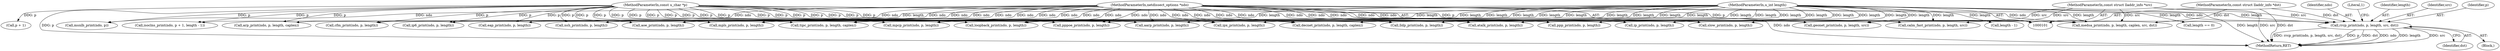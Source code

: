 digraph "0_tcpdump_1dcd10aceabbc03bf571ea32b892c522cbe923de_1@pointer" {
"1000221" [label="(Call,rrcp_print(ndo, p, length, src, dst))"];
"1000102" [label="(MethodParameterIn,netdissect_options *ndo)"];
"1000104" [label="(MethodParameterIn,const u_char *p)"];
"1000105" [label="(MethodParameterIn,u_int length)"];
"1000107" [label="(MethodParameterIn,const struct lladdr_info *src)"];
"1000108" [label="(MethodParameterIn,const struct lladdr_info *dst)"];
"1000303" [label="(Call,msnlb_print(ndo, p))"];
"1000105" [label="(MethodParameterIn,u_int length)"];
"1000129" [label="(Call,arp_print(ndo, p, length, caplen))"];
"1000112" [label="(Block,)"];
"1000104" [label="(MethodParameterIn,const u_char *p)"];
"1000171" [label="(Call,ipx_print(ndo, p, length))"];
"1000251" [label="(Call,slow_print(ndo, p, length))"];
"1000195" [label="(Call,p + 1)"];
"1000207" [label="(Call,pppoe_print(ndo, p, length))"];
"1000198" [label="(Call,length - 1)"];
"1000350" [label="(MethodReturn,RET)"];
"1000160" [label="(Call,aarp_print(ndo, p, length))"];
"1000108" [label="(MethodParameterIn,const struct lladdr_info *dst)"];
"1000266" [label="(Call,lldp_print(ndo, p, length))"];
"1000273" [label="(Call,nsh_print(ndo, p, length))"];
"1000280" [label="(Call,loopback_print(ndo, p, length))"];
"1000222" [label="(Identifier,ndo)"];
"1000228" [label="(Literal,1)"];
"1000221" [label="(Call,rrcp_print(ndo, p, length, src, dst))"];
"1000224" [label="(Identifier,length)"];
"1000180" [label="(Call,length == 0)"];
"1000153" [label="(Call,atalk_print(ndo, p, length))"];
"1000310" [label="(Call,geonet_print(ndo, p, length, src))"];
"1000226" [label="(Identifier,dst)"];
"1000121" [label="(Call,ip6_print(ndo, p, length))"];
"1000214" [label="(Call,eap_print(ndo, p, length))"];
"1000137" [label="(Call,decnet_print(ndo, p, length, caplen))"];
"1000237" [label="(Call,ppp_print(ndo, p, length))"];
"1000244" [label="(Call,mpcp_print(ndo, p, length))"];
"1000225" [label="(Identifier,src)"];
"1000223" [label="(Identifier,p)"];
"1000102" [label="(MethodParameterIn,netdissect_options *ndo)"];
"1000295" [label="(Call,tipc_print(ndo, p, length, caplen))"];
"1000114" [label="(Call,ip_print(ndo, p, length))"];
"1000318" [label="(Call,calm_fast_print(ndo, p, length, src))"];
"1000333" [label="(Call,medsa_print(ndo, p, length, caplen, src, dst))"];
"1000259" [label="(Call,cfm_print(ndo, p, length))"];
"1000193" [label="(Call,isoclns_print(ndo, p + 1, length - 1))"];
"1000107" [label="(MethodParameterIn,const struct lladdr_info *src)"];
"1000326" [label="(Call,aoe_print(ndo, p, length))"];
"1000288" [label="(Call,mpls_print(ndo, p, length))"];
"1000221" -> "1000112"  [label="AST: "];
"1000221" -> "1000226"  [label="CFG: "];
"1000222" -> "1000221"  [label="AST: "];
"1000223" -> "1000221"  [label="AST: "];
"1000224" -> "1000221"  [label="AST: "];
"1000225" -> "1000221"  [label="AST: "];
"1000226" -> "1000221"  [label="AST: "];
"1000228" -> "1000221"  [label="CFG: "];
"1000221" -> "1000350"  [label="DDG: src"];
"1000221" -> "1000350"  [label="DDG: rrcp_print(ndo, p, length, src, dst)"];
"1000221" -> "1000350"  [label="DDG: p"];
"1000221" -> "1000350"  [label="DDG: dst"];
"1000221" -> "1000350"  [label="DDG: ndo"];
"1000221" -> "1000350"  [label="DDG: length"];
"1000102" -> "1000221"  [label="DDG: ndo"];
"1000104" -> "1000221"  [label="DDG: p"];
"1000105" -> "1000221"  [label="DDG: length"];
"1000107" -> "1000221"  [label="DDG: src"];
"1000108" -> "1000221"  [label="DDG: dst"];
"1000102" -> "1000101"  [label="AST: "];
"1000102" -> "1000350"  [label="DDG: ndo"];
"1000102" -> "1000114"  [label="DDG: ndo"];
"1000102" -> "1000121"  [label="DDG: ndo"];
"1000102" -> "1000129"  [label="DDG: ndo"];
"1000102" -> "1000137"  [label="DDG: ndo"];
"1000102" -> "1000153"  [label="DDG: ndo"];
"1000102" -> "1000160"  [label="DDG: ndo"];
"1000102" -> "1000171"  [label="DDG: ndo"];
"1000102" -> "1000193"  [label="DDG: ndo"];
"1000102" -> "1000207"  [label="DDG: ndo"];
"1000102" -> "1000214"  [label="DDG: ndo"];
"1000102" -> "1000237"  [label="DDG: ndo"];
"1000102" -> "1000244"  [label="DDG: ndo"];
"1000102" -> "1000251"  [label="DDG: ndo"];
"1000102" -> "1000259"  [label="DDG: ndo"];
"1000102" -> "1000266"  [label="DDG: ndo"];
"1000102" -> "1000273"  [label="DDG: ndo"];
"1000102" -> "1000280"  [label="DDG: ndo"];
"1000102" -> "1000288"  [label="DDG: ndo"];
"1000102" -> "1000295"  [label="DDG: ndo"];
"1000102" -> "1000303"  [label="DDG: ndo"];
"1000102" -> "1000310"  [label="DDG: ndo"];
"1000102" -> "1000318"  [label="DDG: ndo"];
"1000102" -> "1000326"  [label="DDG: ndo"];
"1000102" -> "1000333"  [label="DDG: ndo"];
"1000104" -> "1000101"  [label="AST: "];
"1000104" -> "1000350"  [label="DDG: p"];
"1000104" -> "1000114"  [label="DDG: p"];
"1000104" -> "1000121"  [label="DDG: p"];
"1000104" -> "1000129"  [label="DDG: p"];
"1000104" -> "1000137"  [label="DDG: p"];
"1000104" -> "1000153"  [label="DDG: p"];
"1000104" -> "1000160"  [label="DDG: p"];
"1000104" -> "1000171"  [label="DDG: p"];
"1000104" -> "1000193"  [label="DDG: p"];
"1000104" -> "1000195"  [label="DDG: p"];
"1000104" -> "1000207"  [label="DDG: p"];
"1000104" -> "1000214"  [label="DDG: p"];
"1000104" -> "1000237"  [label="DDG: p"];
"1000104" -> "1000244"  [label="DDG: p"];
"1000104" -> "1000251"  [label="DDG: p"];
"1000104" -> "1000259"  [label="DDG: p"];
"1000104" -> "1000266"  [label="DDG: p"];
"1000104" -> "1000273"  [label="DDG: p"];
"1000104" -> "1000280"  [label="DDG: p"];
"1000104" -> "1000288"  [label="DDG: p"];
"1000104" -> "1000295"  [label="DDG: p"];
"1000104" -> "1000303"  [label="DDG: p"];
"1000104" -> "1000310"  [label="DDG: p"];
"1000104" -> "1000318"  [label="DDG: p"];
"1000104" -> "1000326"  [label="DDG: p"];
"1000104" -> "1000333"  [label="DDG: p"];
"1000105" -> "1000101"  [label="AST: "];
"1000105" -> "1000350"  [label="DDG: length"];
"1000105" -> "1000114"  [label="DDG: length"];
"1000105" -> "1000121"  [label="DDG: length"];
"1000105" -> "1000129"  [label="DDG: length"];
"1000105" -> "1000137"  [label="DDG: length"];
"1000105" -> "1000153"  [label="DDG: length"];
"1000105" -> "1000160"  [label="DDG: length"];
"1000105" -> "1000171"  [label="DDG: length"];
"1000105" -> "1000180"  [label="DDG: length"];
"1000105" -> "1000198"  [label="DDG: length"];
"1000105" -> "1000207"  [label="DDG: length"];
"1000105" -> "1000214"  [label="DDG: length"];
"1000105" -> "1000237"  [label="DDG: length"];
"1000105" -> "1000244"  [label="DDG: length"];
"1000105" -> "1000251"  [label="DDG: length"];
"1000105" -> "1000259"  [label="DDG: length"];
"1000105" -> "1000266"  [label="DDG: length"];
"1000105" -> "1000273"  [label="DDG: length"];
"1000105" -> "1000280"  [label="DDG: length"];
"1000105" -> "1000288"  [label="DDG: length"];
"1000105" -> "1000295"  [label="DDG: length"];
"1000105" -> "1000310"  [label="DDG: length"];
"1000105" -> "1000318"  [label="DDG: length"];
"1000105" -> "1000326"  [label="DDG: length"];
"1000105" -> "1000333"  [label="DDG: length"];
"1000107" -> "1000101"  [label="AST: "];
"1000107" -> "1000350"  [label="DDG: src"];
"1000107" -> "1000310"  [label="DDG: src"];
"1000107" -> "1000318"  [label="DDG: src"];
"1000107" -> "1000333"  [label="DDG: src"];
"1000108" -> "1000101"  [label="AST: "];
"1000108" -> "1000350"  [label="DDG: dst"];
"1000108" -> "1000333"  [label="DDG: dst"];
}

